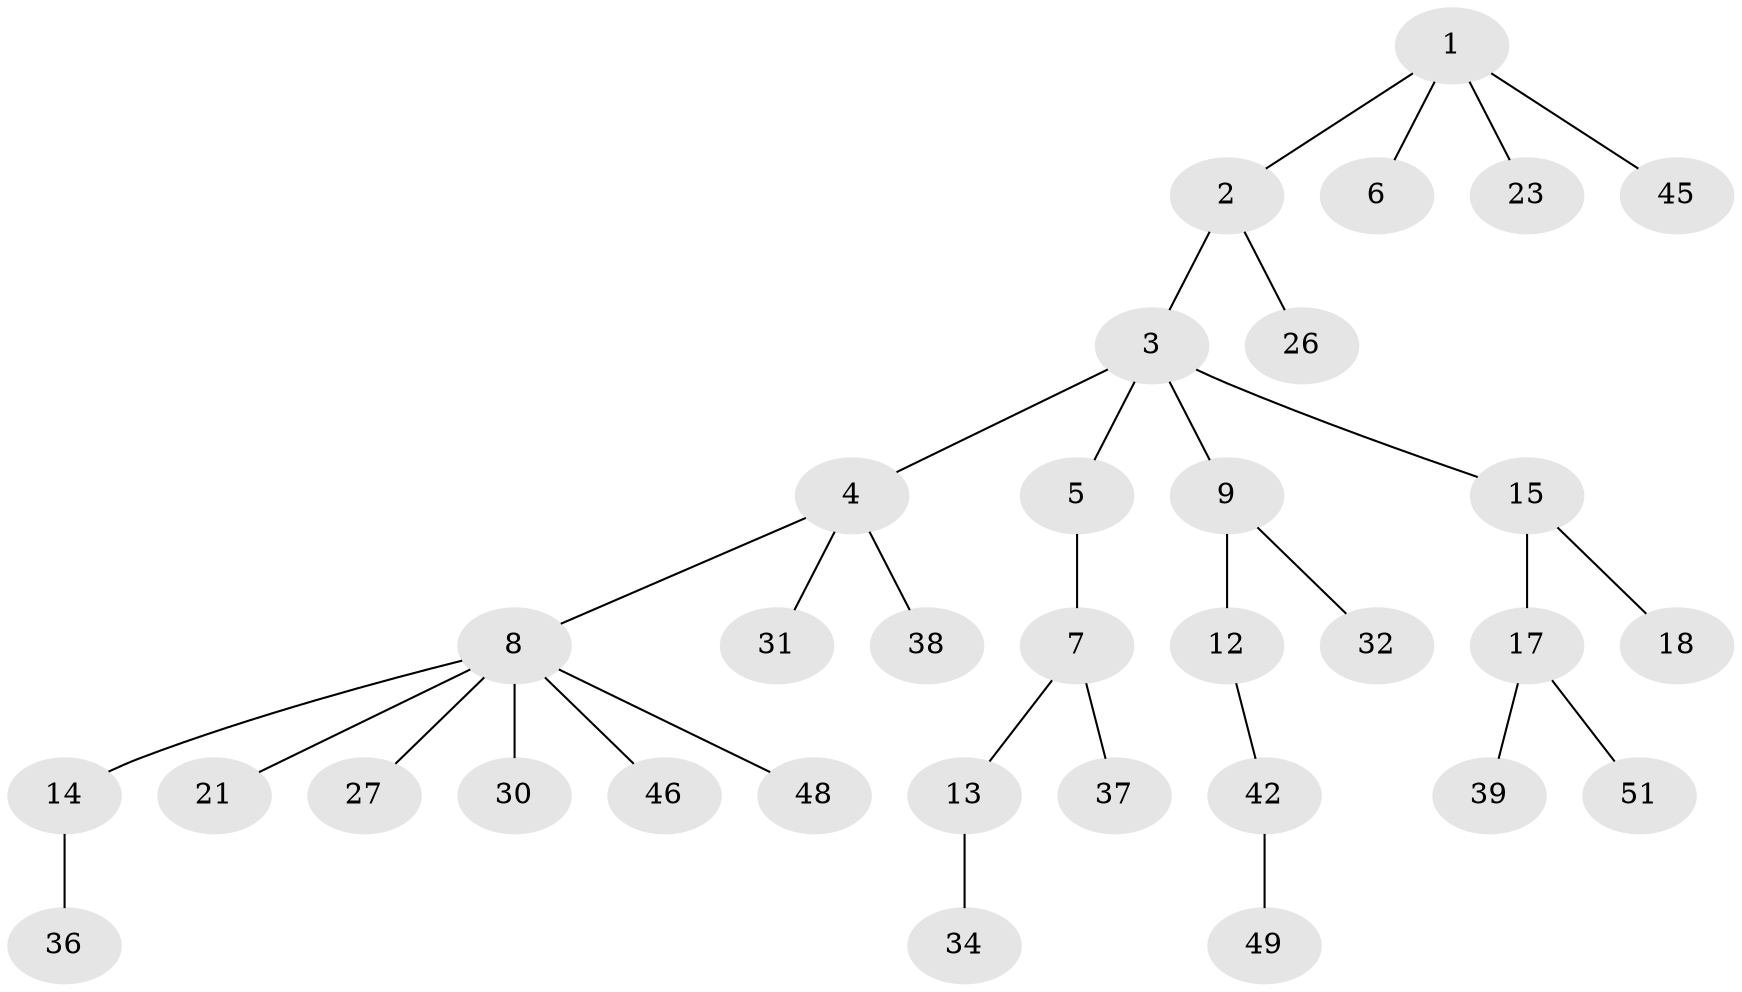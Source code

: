 // Generated by graph-tools (version 1.1) at 2025/24/03/03/25 07:24:08]
// undirected, 33 vertices, 32 edges
graph export_dot {
graph [start="1"]
  node [color=gray90,style=filled];
  1 [super="+40"];
  2 [super="+50"];
  3 [super="+16"];
  4 [super="+22"];
  5 [super="+25"];
  6 [super="+10"];
  7 [super="+19"];
  8 [super="+11"];
  9 [super="+29"];
  12;
  13;
  14 [super="+33"];
  15;
  17 [super="+24"];
  18 [super="+20"];
  21 [super="+41"];
  23;
  26 [super="+35"];
  27 [super="+28"];
  30 [super="+44"];
  31;
  32;
  34;
  36;
  37;
  38;
  39 [super="+47"];
  42 [super="+43"];
  45;
  46;
  48;
  49;
  51;
  1 -- 2;
  1 -- 6;
  1 -- 23;
  1 -- 45;
  2 -- 3;
  2 -- 26;
  3 -- 4;
  3 -- 5;
  3 -- 9;
  3 -- 15;
  4 -- 8;
  4 -- 31;
  4 -- 38;
  5 -- 7;
  7 -- 13;
  7 -- 37;
  8 -- 21;
  8 -- 46;
  8 -- 48;
  8 -- 27;
  8 -- 14;
  8 -- 30;
  9 -- 12;
  9 -- 32;
  12 -- 42;
  13 -- 34;
  14 -- 36;
  15 -- 17;
  15 -- 18;
  17 -- 39;
  17 -- 51;
  42 -- 49;
}
